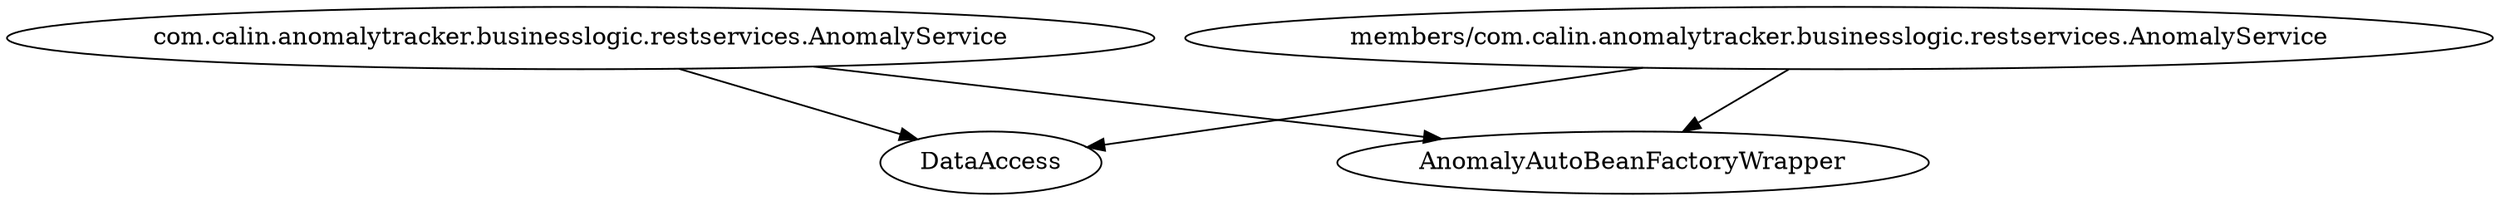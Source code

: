 digraph G1 {
  concentrate = true;
  n2 [label="com.calin.anomalytracker.businesslogic.restservices.AnomalyService"];
  n2 -> DataAccess;
  n2 -> AnomalyAutoBeanFactoryWrapper;
  n3 [label="members/com.calin.anomalytracker.businesslogic.restservices.AnomalyService"];
  n3 -> DataAccess;
  n3 -> AnomalyAutoBeanFactoryWrapper;
}
